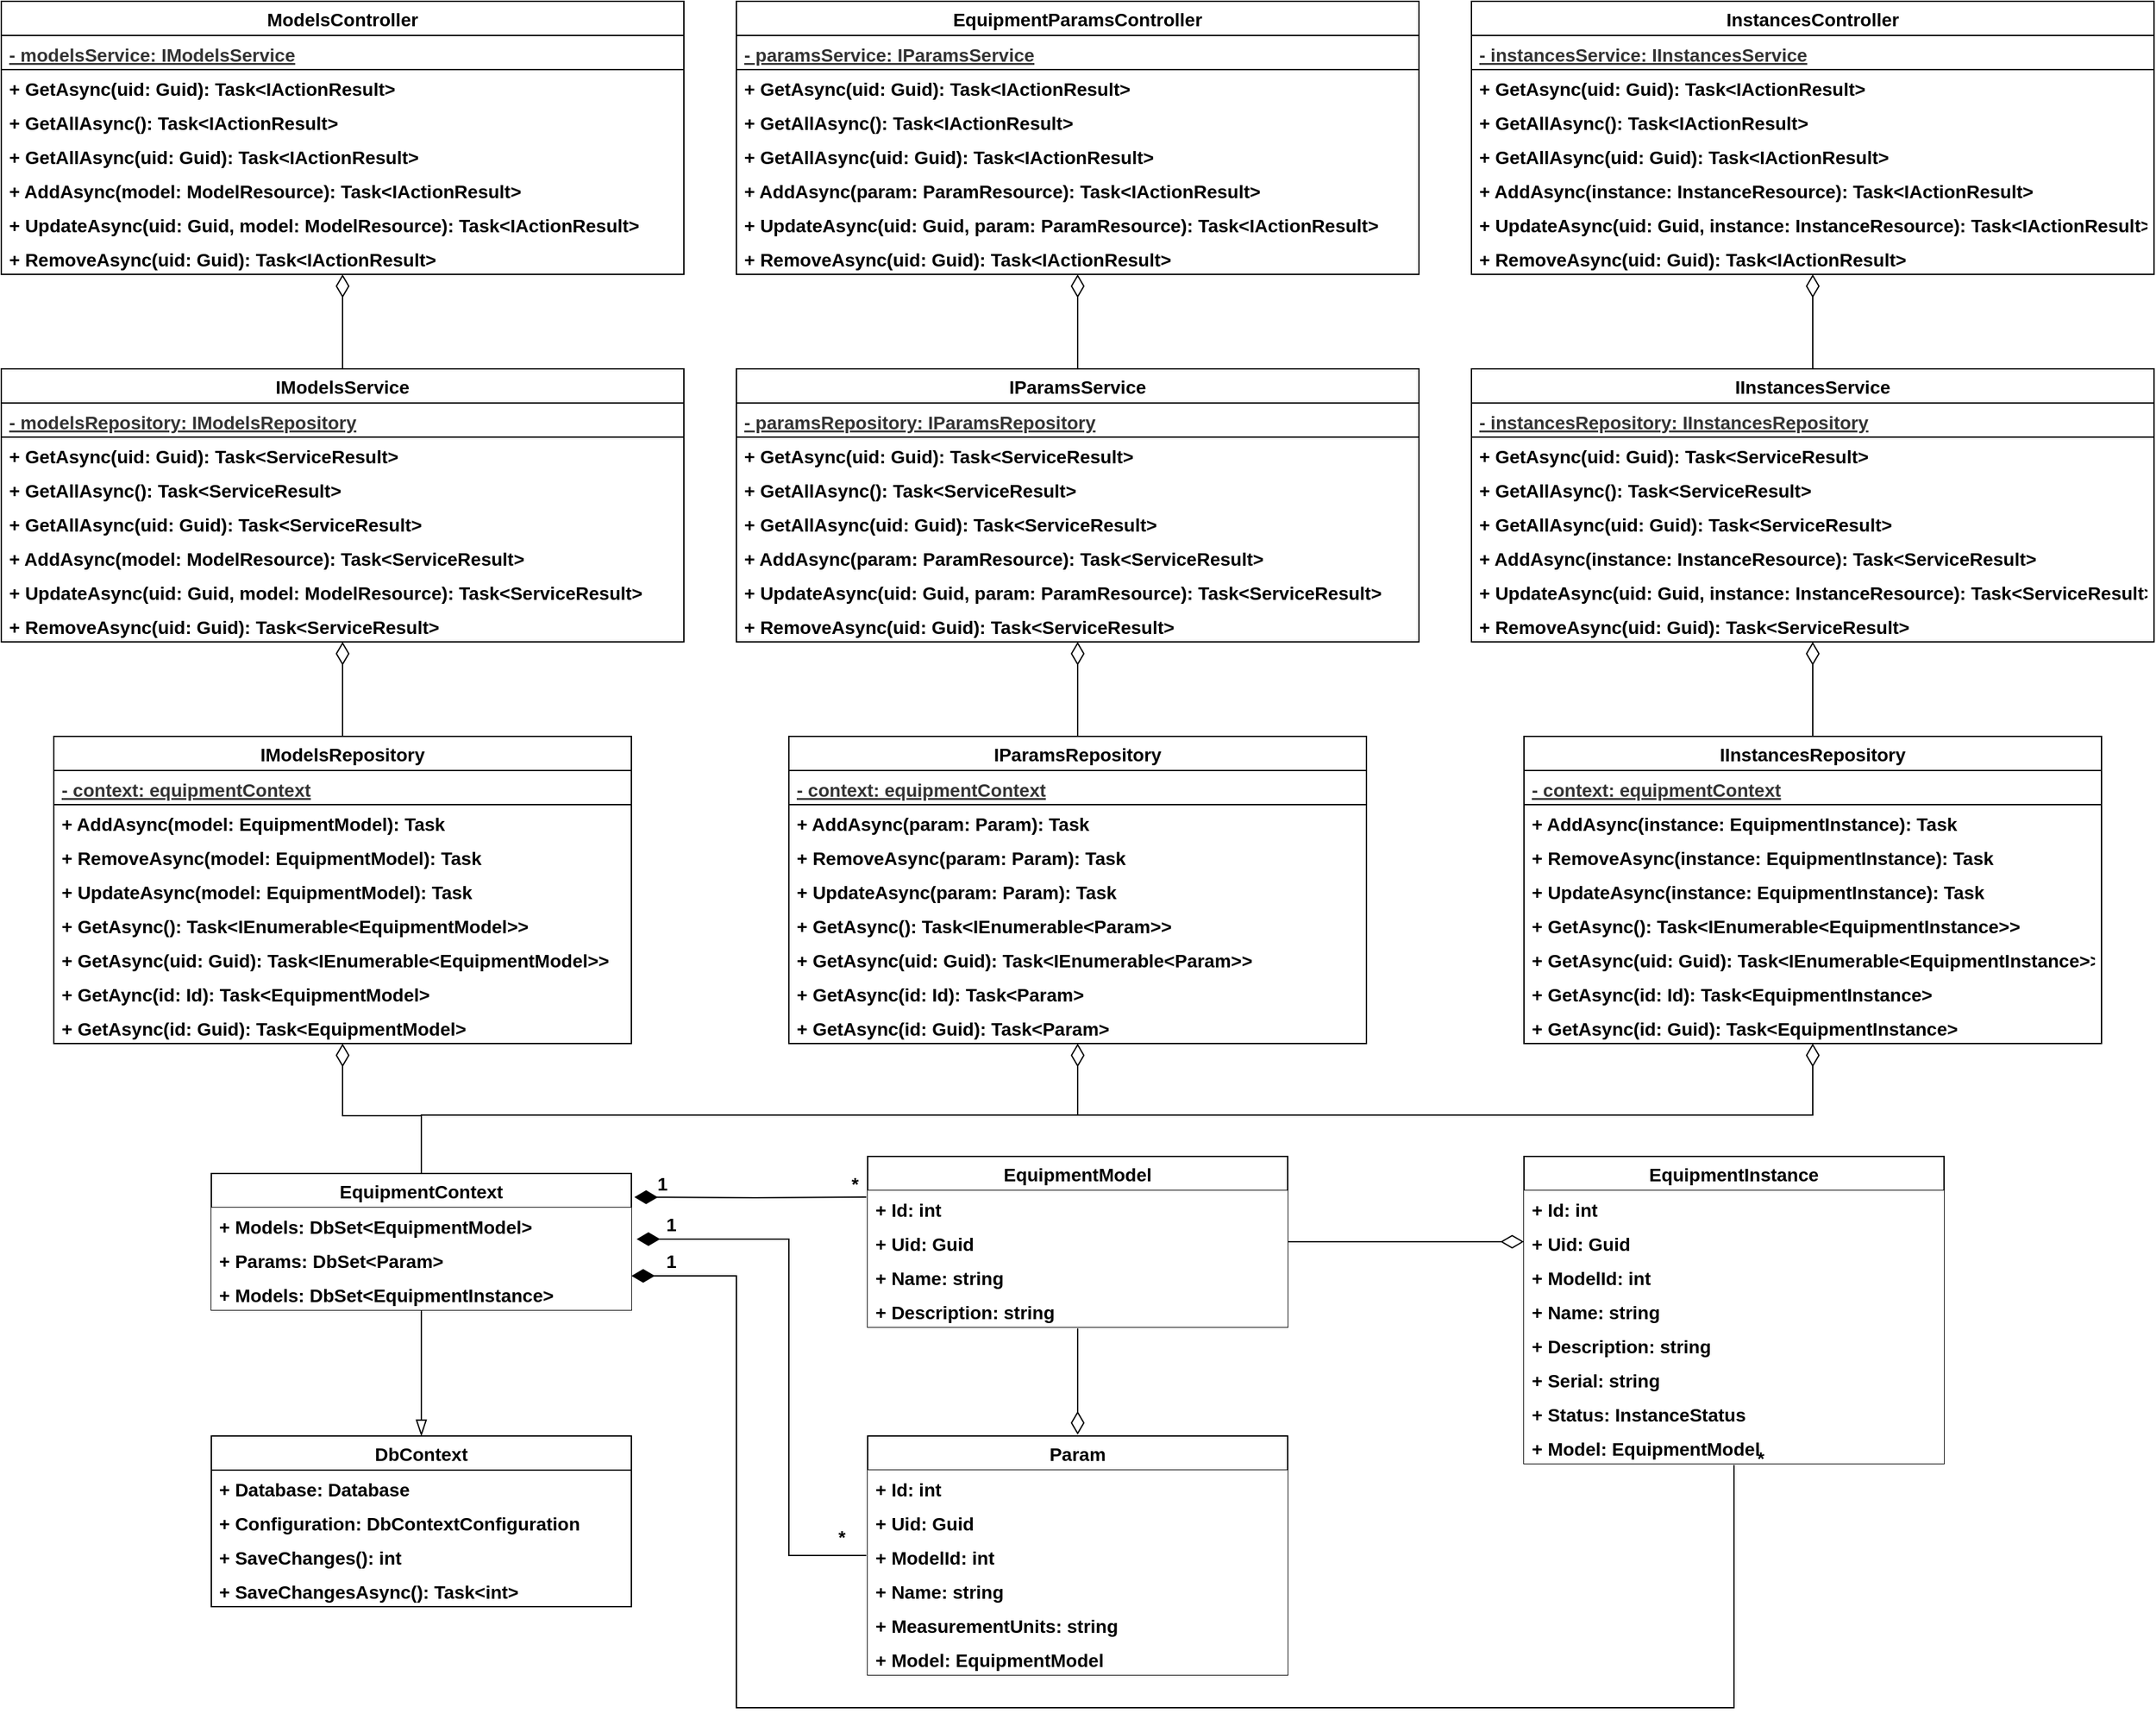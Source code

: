 <mxfile version="14.6.13" type="device"><diagram id="7_gvXvkW-Xf_Sy-OMR4_" name="Page-1"><mxGraphModel dx="1822" dy="1635" grid="1" gridSize="10" guides="1" tooltips="1" connect="1" arrows="1" fold="1" page="0" pageScale="1" pageWidth="827" pageHeight="1169" math="0" shadow="0"><root><mxCell id="0"/><mxCell id="1" parent="0"/><mxCell id="xaV4tCiz5OPvKNjIcxrJ-36" value="ModelsController" style="swimlane;fontStyle=1;childLayout=stackLayout;horizontal=1;startSize=26;horizontalStack=0;resizeParent=1;resizeParentMax=0;resizeLast=0;collapsible=1;marginBottom=0;fontSize=14;" parent="1" vertex="1"><mxGeometry x="-320" y="-560" width="520" height="208" as="geometry"/></mxCell><mxCell id="xaV4tCiz5OPvKNjIcxrJ-37" value="- modelsService: IModelsService" style="text;align=left;verticalAlign=top;spacingLeft=4;spacingRight=4;overflow=hidden;rotatable=0;points=[[0,0.5],[1,0.5]];portConstraint=eastwest;fontStyle=5;fontSize=14;rounded=0;fontColor=#333333;strokeColor=#000000;fillColor=#FFFFFF;" parent="xaV4tCiz5OPvKNjIcxrJ-36" vertex="1"><mxGeometry y="26" width="520" height="26" as="geometry"/></mxCell><mxCell id="xaV4tCiz5OPvKNjIcxrJ-79" value="+ GetAsync(uid: Guid): Task&lt;IActionResult&gt;" style="text;strokeColor=none;fillColor=none;align=left;verticalAlign=top;spacingLeft=4;spacingRight=4;overflow=hidden;rotatable=0;points=[[0,0.5],[1,0.5]];portConstraint=eastwest;fontStyle=1;fontSize=14;" parent="xaV4tCiz5OPvKNjIcxrJ-36" vertex="1"><mxGeometry y="52" width="520" height="26" as="geometry"/></mxCell><mxCell id="36hg_cchP5V8dcDMVid3-4" value="+ GetAllAsync(): Task&lt;IActionResult&gt;" style="text;strokeColor=none;fillColor=none;align=left;verticalAlign=top;spacingLeft=4;spacingRight=4;overflow=hidden;rotatable=0;points=[[0,0.5],[1,0.5]];portConstraint=eastwest;fontStyle=1;fontSize=14;" parent="xaV4tCiz5OPvKNjIcxrJ-36" vertex="1"><mxGeometry y="78" width="520" height="26" as="geometry"/></mxCell><mxCell id="HZBa_rluVHhSFFKFOl3U-1" value="+ GetAllAsync(uid: Guid): Task&lt;IActionResult&gt;" style="text;strokeColor=none;fillColor=none;align=left;verticalAlign=top;spacingLeft=4;spacingRight=4;overflow=hidden;rotatable=0;points=[[0,0.5],[1,0.5]];portConstraint=eastwest;fontStyle=1;fontSize=14;" parent="xaV4tCiz5OPvKNjIcxrJ-36" vertex="1"><mxGeometry y="104" width="520" height="26" as="geometry"/></mxCell><mxCell id="36hg_cchP5V8dcDMVid3-3" value="+ AddAsync(model: ModelResource): Task&lt;IActionResult&gt;" style="text;strokeColor=none;fillColor=none;align=left;verticalAlign=top;spacingLeft=4;spacingRight=4;overflow=hidden;rotatable=0;points=[[0,0.5],[1,0.5]];portConstraint=eastwest;fontStyle=1;fontSize=14;" parent="xaV4tCiz5OPvKNjIcxrJ-36" vertex="1"><mxGeometry y="130" width="520" height="26" as="geometry"/></mxCell><mxCell id="36hg_cchP5V8dcDMVid3-2" value="+ UpdateAsync(uid: Guid, model: ModelResource): Task&lt;IActionResult&gt;" style="text;strokeColor=none;fillColor=none;align=left;verticalAlign=top;spacingLeft=4;spacingRight=4;overflow=hidden;rotatable=0;points=[[0,0.5],[1,0.5]];portConstraint=eastwest;fontStyle=1;fontSize=14;" parent="xaV4tCiz5OPvKNjIcxrJ-36" vertex="1"><mxGeometry y="156" width="520" height="26" as="geometry"/></mxCell><mxCell id="36hg_cchP5V8dcDMVid3-5" value="+ RemoveAsync(uid: Guid): Task&lt;IActionResult&gt;" style="text;strokeColor=none;fillColor=none;align=left;verticalAlign=top;spacingLeft=4;spacingRight=4;overflow=hidden;rotatable=0;points=[[0,0.5],[1,0.5]];portConstraint=eastwest;fontStyle=1;fontSize=14;" parent="xaV4tCiz5OPvKNjIcxrJ-36" vertex="1"><mxGeometry y="182" width="520" height="26" as="geometry"/></mxCell><mxCell id="36hg_cchP5V8dcDMVid3-77" style="edgeStyle=orthogonalEdgeStyle;rounded=0;orthogonalLoop=1;jettySize=auto;html=1;exitX=0.5;exitY=0;exitDx=0;exitDy=0;fontSize=14;endArrow=diamondThin;endFill=0;startSize=6;endSize=15;fontStyle=1" parent="1" source="36hg_cchP5V8dcDMVid3-13" target="36hg_cchP5V8dcDMVid3-69" edge="1"><mxGeometry relative="1" as="geometry"/></mxCell><mxCell id="36hg_cchP5V8dcDMVid3-13" value="IModelsRepository" style="swimlane;fontStyle=1;childLayout=stackLayout;horizontal=1;startSize=26;horizontalStack=0;resizeParent=1;resizeParentMax=0;resizeLast=0;collapsible=1;marginBottom=0;fontSize=14;" parent="1" vertex="1"><mxGeometry x="-280" width="440" height="234" as="geometry"/></mxCell><mxCell id="36hg_cchP5V8dcDMVid3-14" value="- context: equipmentContext" style="text;align=left;verticalAlign=top;spacingLeft=4;spacingRight=4;overflow=hidden;rotatable=0;points=[[0,0.5],[1,0.5]];portConstraint=eastwest;fontStyle=5;fontSize=14;rounded=0;fontColor=#333333;strokeColor=#000000;fillColor=#FFFFFF;" parent="36hg_cchP5V8dcDMVid3-13" vertex="1"><mxGeometry y="26" width="440" height="26" as="geometry"/></mxCell><mxCell id="36hg_cchP5V8dcDMVid3-15" value="+ AddAsync(model: EquipmentModel): Task" style="text;strokeColor=none;fillColor=none;align=left;verticalAlign=top;spacingLeft=4;spacingRight=4;overflow=hidden;rotatable=0;points=[[0,0.5],[1,0.5]];portConstraint=eastwest;fontStyle=1;fontSize=14;" parent="36hg_cchP5V8dcDMVid3-13" vertex="1"><mxGeometry y="52" width="440" height="26" as="geometry"/></mxCell><mxCell id="36hg_cchP5V8dcDMVid3-16" value="+ RemoveAsync(model: EquipmentModel): Task" style="text;strokeColor=none;fillColor=none;align=left;verticalAlign=top;spacingLeft=4;spacingRight=4;overflow=hidden;rotatable=0;points=[[0,0.5],[1,0.5]];portConstraint=eastwest;fontStyle=1;fontSize=14;" parent="36hg_cchP5V8dcDMVid3-13" vertex="1"><mxGeometry y="78" width="440" height="26" as="geometry"/></mxCell><mxCell id="36hg_cchP5V8dcDMVid3-17" value="+ UpdateAsync(model: EquipmentModel): Task" style="text;strokeColor=none;fillColor=none;align=left;verticalAlign=top;spacingLeft=4;spacingRight=4;overflow=hidden;rotatable=0;points=[[0,0.5],[1,0.5]];portConstraint=eastwest;fontStyle=1;fontSize=14;" parent="36hg_cchP5V8dcDMVid3-13" vertex="1"><mxGeometry y="104" width="440" height="26" as="geometry"/></mxCell><mxCell id="36hg_cchP5V8dcDMVid3-18" value="+ GetAsync(): Task&lt;IEnumerable&lt;EquipmentModel&gt;&gt;" style="text;strokeColor=none;fillColor=none;align=left;verticalAlign=top;spacingLeft=4;spacingRight=4;overflow=hidden;rotatable=0;points=[[0,0.5],[1,0.5]];portConstraint=eastwest;fontStyle=1;fontSize=14;" parent="36hg_cchP5V8dcDMVid3-13" vertex="1"><mxGeometry y="130" width="440" height="26" as="geometry"/></mxCell><mxCell id="HZBa_rluVHhSFFKFOl3U-15" value="+ GetAsync(uid: Guid): Task&lt;IEnumerable&lt;EquipmentModel&gt;&gt;" style="text;strokeColor=none;fillColor=none;align=left;verticalAlign=top;spacingLeft=4;spacingRight=4;overflow=hidden;rotatable=0;points=[[0,0.5],[1,0.5]];portConstraint=eastwest;fontStyle=1;fontSize=14;" parent="36hg_cchP5V8dcDMVid3-13" vertex="1"><mxGeometry y="156" width="440" height="26" as="geometry"/></mxCell><mxCell id="36hg_cchP5V8dcDMVid3-19" value="+ GetAync(id: Id): Task&lt;EquipmentModel&gt;" style="text;strokeColor=none;fillColor=none;align=left;verticalAlign=top;spacingLeft=4;spacingRight=4;overflow=hidden;rotatable=0;points=[[0,0.5],[1,0.5]];portConstraint=eastwest;fontStyle=1;fontSize=14;" parent="36hg_cchP5V8dcDMVid3-13" vertex="1"><mxGeometry y="182" width="440" height="26" as="geometry"/></mxCell><mxCell id="36hg_cchP5V8dcDMVid3-33" value="+ GetAsync(id: Guid): Task&lt;EquipmentModel&gt;" style="text;strokeColor=none;fillColor=none;align=left;verticalAlign=top;spacingLeft=4;spacingRight=4;overflow=hidden;rotatable=0;points=[[0,0.5],[1,0.5]];portConstraint=eastwest;fontStyle=1;fontSize=14;" parent="36hg_cchP5V8dcDMVid3-13" vertex="1"><mxGeometry y="208" width="440" height="26" as="geometry"/></mxCell><mxCell id="36hg_cchP5V8dcDMVid3-43" style="edgeStyle=orthogonalEdgeStyle;rounded=0;orthogonalLoop=1;jettySize=auto;html=1;endArrow=blockThin;endFill=0;fontSize=14;fontStyle=1;endSize=10;" parent="1" source="36hg_cchP5V8dcDMVid3-20" target="36hg_cchP5V8dcDMVid3-27" edge="1"><mxGeometry relative="1" as="geometry"/></mxCell><mxCell id="36hg_cchP5V8dcDMVid3-116" style="edgeStyle=orthogonalEdgeStyle;rounded=0;orthogonalLoop=1;jettySize=auto;html=1;exitX=0.5;exitY=0;exitDx=0;exitDy=0;fontSize=14;endArrow=diamondThin;endFill=0;startSize=6;endSize=15;fontStyle=1" parent="1" source="36hg_cchP5V8dcDMVid3-20" target="36hg_cchP5V8dcDMVid3-83" edge="1"><mxGeometry relative="1" as="geometry"/></mxCell><mxCell id="36hg_cchP5V8dcDMVid3-117" style="edgeStyle=orthogonalEdgeStyle;rounded=0;orthogonalLoop=1;jettySize=auto;html=1;exitX=0.5;exitY=0;exitDx=0;exitDy=0;fontSize=14;endArrow=diamondThin;endFill=0;startSize=6;endSize=15;fontStyle=1" parent="1" source="36hg_cchP5V8dcDMVid3-20" target="36hg_cchP5V8dcDMVid3-99" edge="1"><mxGeometry relative="1" as="geometry"/></mxCell><mxCell id="36hg_cchP5V8dcDMVid3-118" style="edgeStyle=orthogonalEdgeStyle;rounded=0;orthogonalLoop=1;jettySize=auto;html=1;exitX=0.5;exitY=0;exitDx=0;exitDy=0;fontSize=14;endArrow=diamondThin;endFill=0;startSize=6;endSize=15;fontStyle=1" parent="1" source="36hg_cchP5V8dcDMVid3-20" target="36hg_cchP5V8dcDMVid3-13" edge="1"><mxGeometry relative="1" as="geometry"><Array as="points"><mxPoint y="289"/><mxPoint x="-60" y="289"/></Array></mxGeometry></mxCell><mxCell id="36hg_cchP5V8dcDMVid3-20" value="EquipmentContext" style="swimlane;fontStyle=1;childLayout=stackLayout;horizontal=1;startSize=26;horizontalStack=0;resizeParent=1;resizeParentMax=0;resizeLast=0;collapsible=1;marginBottom=0;fontSize=14;" parent="1" vertex="1"><mxGeometry x="-160" y="333" width="320" height="104" as="geometry"/></mxCell><mxCell id="36hg_cchP5V8dcDMVid3-22" value="+ Models: DbSet&lt;EquipmentModel&gt;" style="text;align=left;verticalAlign=top;spacingLeft=4;spacingRight=4;overflow=hidden;rotatable=0;points=[[0,0.5],[1,0.5]];portConstraint=eastwest;fontStyle=1;fontSize=14;fillColor=#ffffff;" parent="36hg_cchP5V8dcDMVid3-20" vertex="1"><mxGeometry y="26" width="320" height="26" as="geometry"/></mxCell><mxCell id="36hg_cchP5V8dcDMVid3-80" value="+ Params: DbSet&lt;Param&gt;" style="text;align=left;verticalAlign=top;spacingLeft=4;spacingRight=4;overflow=hidden;rotatable=0;points=[[0,0.5],[1,0.5]];portConstraint=eastwest;fontStyle=1;fontSize=14;fillColor=#ffffff;" parent="36hg_cchP5V8dcDMVid3-20" vertex="1"><mxGeometry y="52" width="320" height="26" as="geometry"/></mxCell><mxCell id="36hg_cchP5V8dcDMVid3-81" value="+ Models: DbSet&lt;EquipmentInstance&gt;" style="text;align=left;verticalAlign=top;spacingLeft=4;spacingRight=4;overflow=hidden;rotatable=0;points=[[0,0.5],[1,0.5]];portConstraint=eastwest;fontStyle=1;fontSize=14;fillColor=#ffffff;" parent="36hg_cchP5V8dcDMVid3-20" vertex="1"><mxGeometry y="78" width="320" height="26" as="geometry"/></mxCell><mxCell id="36hg_cchP5V8dcDMVid3-27" value="DbContext" style="swimlane;fontStyle=1;childLayout=stackLayout;horizontal=1;startSize=26;horizontalStack=0;resizeParent=1;resizeParentMax=0;resizeLast=0;collapsible=1;marginBottom=0;fontSize=14;" parent="1" vertex="1"><mxGeometry x="-160" y="533" width="320" height="130" as="geometry"/></mxCell><mxCell id="36hg_cchP5V8dcDMVid3-28" value="+ Database: Database" style="text;strokeColor=none;fillColor=none;align=left;verticalAlign=top;spacingLeft=4;spacingRight=4;overflow=hidden;rotatable=0;points=[[0,0.5],[1,0.5]];portConstraint=eastwest;fontStyle=1;fontSize=14;" parent="36hg_cchP5V8dcDMVid3-27" vertex="1"><mxGeometry y="26" width="320" height="26" as="geometry"/></mxCell><mxCell id="36hg_cchP5V8dcDMVid3-29" value="+ Configuration: DbContextConfiguration" style="text;fillColor=none;align=left;verticalAlign=top;spacingLeft=4;spacingRight=4;overflow=hidden;rotatable=0;points=[[0,0.5],[1,0.5]];portConstraint=eastwest;fontStyle=1;fontSize=14;" parent="36hg_cchP5V8dcDMVid3-27" vertex="1"><mxGeometry y="52" width="320" height="26" as="geometry"/></mxCell><mxCell id="36hg_cchP5V8dcDMVid3-34" value="+ SaveChanges(): int" style="text;strokeColor=none;fillColor=none;align=left;verticalAlign=top;spacingLeft=4;spacingRight=4;overflow=hidden;rotatable=0;points=[[0,0.5],[1,0.5]];portConstraint=eastwest;fontStyle=1;fontSize=14;" parent="36hg_cchP5V8dcDMVid3-27" vertex="1"><mxGeometry y="78" width="320" height="26" as="geometry"/></mxCell><mxCell id="36hg_cchP5V8dcDMVid3-35" value="+ SaveChangesAsync(): Task&lt;int&gt;" style="text;strokeColor=none;fillColor=none;align=left;verticalAlign=top;spacingLeft=4;spacingRight=4;overflow=hidden;rotatable=0;points=[[0,0.5],[1,0.5]];portConstraint=eastwest;fontStyle=1;fontSize=14;" parent="36hg_cchP5V8dcDMVid3-27" vertex="1"><mxGeometry y="104" width="320" height="26" as="geometry"/></mxCell><mxCell id="36hg_cchP5V8dcDMVid3-44" value="1&amp;nbsp; &amp;nbsp; &amp;nbsp; &amp;nbsp; &amp;nbsp; &amp;nbsp; &amp;nbsp; &amp;nbsp; &amp;nbsp; &amp;nbsp; &amp;nbsp; &amp;nbsp; &amp;nbsp; &amp;nbsp; &amp;nbsp; &amp;nbsp; &amp;nbsp; &amp;nbsp; *&amp;nbsp;" style="edgeStyle=orthogonalEdgeStyle;rounded=0;orthogonalLoop=1;jettySize=auto;html=1;endArrow=diamondThin;endFill=1;fontSize=14;fontStyle=1;endSize=15;entryX=1.007;entryY=0.173;entryDx=0;entryDy=0;entryPerimeter=0;" parent="1" target="36hg_cchP5V8dcDMVid3-20" edge="1"><mxGeometry x="-0.091" y="-10" relative="1" as="geometry"><mxPoint x="339" y="351" as="sourcePoint"/><mxPoint as="offset"/></mxGeometry></mxCell><mxCell id="36hg_cchP5V8dcDMVid3-142" style="edgeStyle=orthogonalEdgeStyle;rounded=0;orthogonalLoop=1;jettySize=auto;html=1;exitX=0.5;exitY=1;exitDx=0;exitDy=0;entryX=0.5;entryY=0;entryDx=0;entryDy=0;fontSize=14;endArrow=diamondThin;endFill=0;startSize=6;endSize=15;" parent="1" source="36hg_cchP5V8dcDMVid3-36" target="36hg_cchP5V8dcDMVid3-124" edge="1"><mxGeometry relative="1" as="geometry"/></mxCell><mxCell id="36hg_cchP5V8dcDMVid3-36" value="EquipmentModel" style="swimlane;fontStyle=1;childLayout=stackLayout;horizontal=1;startSize=26;horizontalStack=0;resizeParent=1;resizeParentMax=0;resizeLast=0;collapsible=1;marginBottom=0;fontSize=14;perimeterSpacing=1;" parent="1" vertex="1"><mxGeometry x="340" y="320" width="320" height="130" as="geometry"/></mxCell><mxCell id="36hg_cchP5V8dcDMVid3-37" value="+ Id: int" style="text;align=left;verticalAlign=top;spacingLeft=4;spacingRight=4;overflow=hidden;rotatable=0;points=[[0,0.5],[1,0.5]];portConstraint=eastwest;fontStyle=1;fontSize=14;fillColor=#ffffff;" parent="36hg_cchP5V8dcDMVid3-36" vertex="1"><mxGeometry y="26" width="320" height="26" as="geometry"/></mxCell><mxCell id="36hg_cchP5V8dcDMVid3-38" value="+ Uid: Guid" style="text;align=left;verticalAlign=top;spacingLeft=4;spacingRight=4;overflow=hidden;rotatable=0;points=[[0,0.5],[1,0.5]];portConstraint=eastwest;fontStyle=1;fontSize=14;fillColor=#ffffff;" parent="36hg_cchP5V8dcDMVid3-36" vertex="1"><mxGeometry y="52" width="320" height="26" as="geometry"/></mxCell><mxCell id="36hg_cchP5V8dcDMVid3-41" value="+ Name: string" style="text;align=left;verticalAlign=top;spacingLeft=4;spacingRight=4;overflow=hidden;rotatable=0;points=[[0,0.5],[1,0.5]];portConstraint=eastwest;fontStyle=1;fontSize=14;fillColor=#ffffff;" parent="36hg_cchP5V8dcDMVid3-36" vertex="1"><mxGeometry y="78" width="320" height="26" as="geometry"/></mxCell><mxCell id="36hg_cchP5V8dcDMVid3-40" value="+ Description: string" style="text;align=left;verticalAlign=top;spacingLeft=4;spacingRight=4;overflow=hidden;rotatable=0;points=[[0,0.5],[1,0.5]];portConstraint=eastwest;fontStyle=1;fontSize=14;fillColor=#ffffff;" parent="36hg_cchP5V8dcDMVid3-36" vertex="1"><mxGeometry y="104" width="320" height="26" as="geometry"/></mxCell><mxCell id="36hg_cchP5V8dcDMVid3-48" value="EquipmentParamsController" style="swimlane;fontStyle=1;childLayout=stackLayout;horizontal=1;startSize=26;horizontalStack=0;resizeParent=1;resizeParentMax=0;resizeLast=0;collapsible=1;marginBottom=0;fontSize=14;" parent="1" vertex="1"><mxGeometry x="240" y="-560" width="520" height="208" as="geometry"/></mxCell><mxCell id="36hg_cchP5V8dcDMVid3-49" value="- paramsService: IParamsService" style="text;align=left;verticalAlign=top;spacingLeft=4;spacingRight=4;overflow=hidden;rotatable=0;points=[[0,0.5],[1,0.5]];portConstraint=eastwest;fontStyle=5;fontSize=14;rounded=0;fontColor=#333333;strokeColor=#000000;fillColor=#FFFFFF;" parent="36hg_cchP5V8dcDMVid3-48" vertex="1"><mxGeometry y="26" width="520" height="26" as="geometry"/></mxCell><mxCell id="36hg_cchP5V8dcDMVid3-50" value="+ GetAsync(uid: Guid): Task&lt;IActionResult&gt;" style="text;strokeColor=none;fillColor=none;align=left;verticalAlign=top;spacingLeft=4;spacingRight=4;overflow=hidden;rotatable=0;points=[[0,0.5],[1,0.5]];portConstraint=eastwest;fontStyle=1;fontSize=14;" parent="36hg_cchP5V8dcDMVid3-48" vertex="1"><mxGeometry y="52" width="520" height="26" as="geometry"/></mxCell><mxCell id="36hg_cchP5V8dcDMVid3-51" value="+ GetAllAsync(): Task&lt;IActionResult&gt;" style="text;strokeColor=none;fillColor=none;align=left;verticalAlign=top;spacingLeft=4;spacingRight=4;overflow=hidden;rotatable=0;points=[[0,0.5],[1,0.5]];portConstraint=eastwest;fontStyle=1;fontSize=14;" parent="36hg_cchP5V8dcDMVid3-48" vertex="1"><mxGeometry y="78" width="520" height="26" as="geometry"/></mxCell><mxCell id="HZBa_rluVHhSFFKFOl3U-2" value="+ GetAllAsync(uid: Guid): Task&lt;IActionResult&gt;" style="text;strokeColor=none;fillColor=none;align=left;verticalAlign=top;spacingLeft=4;spacingRight=4;overflow=hidden;rotatable=0;points=[[0,0.5],[1,0.5]];portConstraint=eastwest;fontStyle=1;fontSize=14;" parent="36hg_cchP5V8dcDMVid3-48" vertex="1"><mxGeometry y="104" width="520" height="26" as="geometry"/></mxCell><mxCell id="36hg_cchP5V8dcDMVid3-52" value="+ AddAsync(param: ParamResource): Task&lt;IActionResult&gt;" style="text;strokeColor=none;fillColor=none;align=left;verticalAlign=top;spacingLeft=4;spacingRight=4;overflow=hidden;rotatable=0;points=[[0,0.5],[1,0.5]];portConstraint=eastwest;fontStyle=1;fontSize=14;" parent="36hg_cchP5V8dcDMVid3-48" vertex="1"><mxGeometry y="130" width="520" height="26" as="geometry"/></mxCell><mxCell id="36hg_cchP5V8dcDMVid3-53" value="+ UpdateAsync(uid: Guid, param: ParamResource): Task&lt;IActionResult&gt;" style="text;strokeColor=none;fillColor=none;align=left;verticalAlign=top;spacingLeft=4;spacingRight=4;overflow=hidden;rotatable=0;points=[[0,0.5],[1,0.5]];portConstraint=eastwest;fontStyle=1;fontSize=14;" parent="36hg_cchP5V8dcDMVid3-48" vertex="1"><mxGeometry y="156" width="520" height="26" as="geometry"/></mxCell><mxCell id="36hg_cchP5V8dcDMVid3-54" value="+ RemoveAsync(uid: Guid): Task&lt;IActionResult&gt;" style="text;strokeColor=none;fillColor=none;align=left;verticalAlign=top;spacingLeft=4;spacingRight=4;overflow=hidden;rotatable=0;points=[[0,0.5],[1,0.5]];portConstraint=eastwest;fontStyle=1;fontSize=14;" parent="36hg_cchP5V8dcDMVid3-48" vertex="1"><mxGeometry y="182" width="520" height="26" as="geometry"/></mxCell><mxCell id="36hg_cchP5V8dcDMVid3-55" value="InstancesController" style="swimlane;fontStyle=1;childLayout=stackLayout;horizontal=1;startSize=26;horizontalStack=0;resizeParent=1;resizeParentMax=0;resizeLast=0;collapsible=1;marginBottom=0;fontSize=14;" parent="1" vertex="1"><mxGeometry x="800" y="-560" width="520" height="208" as="geometry"/></mxCell><mxCell id="36hg_cchP5V8dcDMVid3-56" value="- instancesService: IInstancesService" style="text;align=left;verticalAlign=top;spacingLeft=4;spacingRight=4;overflow=hidden;rotatable=0;points=[[0,0.5],[1,0.5]];portConstraint=eastwest;fontStyle=5;fontSize=14;rounded=0;fontColor=#333333;strokeColor=#000000;fillColor=#FFFFFF;" parent="36hg_cchP5V8dcDMVid3-55" vertex="1"><mxGeometry y="26" width="520" height="26" as="geometry"/></mxCell><mxCell id="36hg_cchP5V8dcDMVid3-57" value="+ GetAsync(uid: Guid): Task&lt;IActionResult&gt;" style="text;strokeColor=none;fillColor=none;align=left;verticalAlign=top;spacingLeft=4;spacingRight=4;overflow=hidden;rotatable=0;points=[[0,0.5],[1,0.5]];portConstraint=eastwest;fontStyle=1;fontSize=14;" parent="36hg_cchP5V8dcDMVid3-55" vertex="1"><mxGeometry y="52" width="520" height="26" as="geometry"/></mxCell><mxCell id="36hg_cchP5V8dcDMVid3-58" value="+ GetAllAsync(): Task&lt;IActionResult&gt;" style="text;strokeColor=none;fillColor=none;align=left;verticalAlign=top;spacingLeft=4;spacingRight=4;overflow=hidden;rotatable=0;points=[[0,0.5],[1,0.5]];portConstraint=eastwest;fontStyle=1;fontSize=14;" parent="36hg_cchP5V8dcDMVid3-55" vertex="1"><mxGeometry y="78" width="520" height="26" as="geometry"/></mxCell><mxCell id="HZBa_rluVHhSFFKFOl3U-3" value="+ GetAllAsync(uid: Guid): Task&lt;IActionResult&gt;" style="text;strokeColor=none;fillColor=none;align=left;verticalAlign=top;spacingLeft=4;spacingRight=4;overflow=hidden;rotatable=0;points=[[0,0.5],[1,0.5]];portConstraint=eastwest;fontStyle=1;fontSize=14;" parent="36hg_cchP5V8dcDMVid3-55" vertex="1"><mxGeometry y="104" width="520" height="26" as="geometry"/></mxCell><mxCell id="36hg_cchP5V8dcDMVid3-59" value="+ AddAsync(instance: InstanceResource): Task&lt;IActionResult&gt;" style="text;strokeColor=none;fillColor=none;align=left;verticalAlign=top;spacingLeft=4;spacingRight=4;overflow=hidden;rotatable=0;points=[[0,0.5],[1,0.5]];portConstraint=eastwest;fontStyle=1;fontSize=14;" parent="36hg_cchP5V8dcDMVid3-55" vertex="1"><mxGeometry y="130" width="520" height="26" as="geometry"/></mxCell><mxCell id="36hg_cchP5V8dcDMVid3-60" value="+ UpdateAsync(uid: Guid, instance: InstanceResource): Task&lt;IActionResult&gt;" style="text;strokeColor=none;fillColor=none;align=left;verticalAlign=top;spacingLeft=4;spacingRight=4;overflow=hidden;rotatable=0;points=[[0,0.5],[1,0.5]];portConstraint=eastwest;fontStyle=1;fontSize=14;" parent="36hg_cchP5V8dcDMVid3-55" vertex="1"><mxGeometry y="156" width="520" height="26" as="geometry"/></mxCell><mxCell id="36hg_cchP5V8dcDMVid3-61" value="+ RemoveAsync(uid: Guid): Task&lt;IActionResult&gt;" style="text;strokeColor=none;fillColor=none;align=left;verticalAlign=top;spacingLeft=4;spacingRight=4;overflow=hidden;rotatable=0;points=[[0,0.5],[1,0.5]];portConstraint=eastwest;fontStyle=1;fontSize=14;" parent="36hg_cchP5V8dcDMVid3-55" vertex="1"><mxGeometry y="182" width="520" height="26" as="geometry"/></mxCell><mxCell id="36hg_cchP5V8dcDMVid3-76" style="edgeStyle=orthogonalEdgeStyle;rounded=0;orthogonalLoop=1;jettySize=auto;html=1;exitX=0.5;exitY=0;exitDx=0;exitDy=0;fontSize=14;endArrow=diamondThin;endFill=0;startSize=6;endSize=15;fontStyle=1" parent="1" source="36hg_cchP5V8dcDMVid3-69" target="xaV4tCiz5OPvKNjIcxrJ-36" edge="1"><mxGeometry relative="1" as="geometry"/></mxCell><mxCell id="36hg_cchP5V8dcDMVid3-69" value="IModelsService" style="swimlane;fontStyle=1;childLayout=stackLayout;horizontal=1;startSize=26;horizontalStack=0;resizeParent=1;resizeParentMax=0;resizeLast=0;collapsible=1;marginBottom=0;fontSize=14;" parent="1" vertex="1"><mxGeometry x="-320" y="-280" width="520" height="208" as="geometry"/></mxCell><mxCell id="36hg_cchP5V8dcDMVid3-70" value="- modelsRepository: IModelsRepository" style="text;align=left;verticalAlign=top;spacingLeft=4;spacingRight=4;overflow=hidden;rotatable=0;points=[[0,0.5],[1,0.5]];portConstraint=eastwest;fontStyle=5;fontSize=14;rounded=0;fontColor=#333333;strokeColor=#000000;fillColor=#FFFFFF;" parent="36hg_cchP5V8dcDMVid3-69" vertex="1"><mxGeometry y="26" width="520" height="26" as="geometry"/></mxCell><mxCell id="36hg_cchP5V8dcDMVid3-71" value="+ GetAsync(uid: Guid): Task&lt;ServiceResult&gt;" style="text;strokeColor=none;fillColor=none;align=left;verticalAlign=top;spacingLeft=4;spacingRight=4;overflow=hidden;rotatable=0;points=[[0,0.5],[1,0.5]];portConstraint=eastwest;fontStyle=1;fontSize=14;" parent="36hg_cchP5V8dcDMVid3-69" vertex="1"><mxGeometry y="52" width="520" height="26" as="geometry"/></mxCell><mxCell id="36hg_cchP5V8dcDMVid3-72" value="+ GetAllAsync(): Task&lt;ServiceResult&gt;" style="text;strokeColor=none;fillColor=none;align=left;verticalAlign=top;spacingLeft=4;spacingRight=4;overflow=hidden;rotatable=0;points=[[0,0.5],[1,0.5]];portConstraint=eastwest;fontStyle=1;fontSize=14;" parent="36hg_cchP5V8dcDMVid3-69" vertex="1"><mxGeometry y="78" width="520" height="26" as="geometry"/></mxCell><mxCell id="HZBa_rluVHhSFFKFOl3U-4" value="+ GetAllAsync(uid: Guid): Task&lt;ServiceResult&gt;" style="text;strokeColor=none;fillColor=none;align=left;verticalAlign=top;spacingLeft=4;spacingRight=4;overflow=hidden;rotatable=0;points=[[0,0.5],[1,0.5]];portConstraint=eastwest;fontStyle=1;fontSize=14;" parent="36hg_cchP5V8dcDMVid3-69" vertex="1"><mxGeometry y="104" width="520" height="26" as="geometry"/></mxCell><mxCell id="36hg_cchP5V8dcDMVid3-73" value="+ AddAsync(model: ModelResource): Task&lt;ServiceResult&gt;" style="text;strokeColor=none;fillColor=none;align=left;verticalAlign=top;spacingLeft=4;spacingRight=4;overflow=hidden;rotatable=0;points=[[0,0.5],[1,0.5]];portConstraint=eastwest;fontStyle=1;fontSize=14;" parent="36hg_cchP5V8dcDMVid3-69" vertex="1"><mxGeometry y="130" width="520" height="26" as="geometry"/></mxCell><mxCell id="36hg_cchP5V8dcDMVid3-74" value="+ UpdateAsync(uid: Guid, model: ModelResource): Task&lt;ServiceResult&gt;" style="text;strokeColor=none;fillColor=none;align=left;verticalAlign=top;spacingLeft=4;spacingRight=4;overflow=hidden;rotatable=0;points=[[0,0.5],[1,0.5]];portConstraint=eastwest;fontStyle=1;fontSize=14;" parent="36hg_cchP5V8dcDMVid3-69" vertex="1"><mxGeometry y="156" width="520" height="26" as="geometry"/></mxCell><mxCell id="36hg_cchP5V8dcDMVid3-75" value="+ RemoveAsync(uid: Guid): Task&lt;ServiceResult&gt;" style="text;strokeColor=none;fillColor=none;align=left;verticalAlign=top;spacingLeft=4;spacingRight=4;overflow=hidden;rotatable=0;points=[[0,0.5],[1,0.5]];portConstraint=eastwest;fontStyle=1;fontSize=14;" parent="36hg_cchP5V8dcDMVid3-69" vertex="1"><mxGeometry y="182" width="520" height="26" as="geometry"/></mxCell><mxCell id="36hg_cchP5V8dcDMVid3-82" style="edgeStyle=orthogonalEdgeStyle;rounded=0;orthogonalLoop=1;jettySize=auto;html=1;exitX=0.5;exitY=0;exitDx=0;exitDy=0;fontSize=14;endArrow=diamondThin;endFill=0;startSize=6;endSize=15;fontStyle=1" parent="1" source="36hg_cchP5V8dcDMVid3-83" target="36hg_cchP5V8dcDMVid3-91" edge="1"><mxGeometry relative="1" as="geometry"/></mxCell><mxCell id="36hg_cchP5V8dcDMVid3-83" value="IParamsRepository" style="swimlane;fontStyle=1;childLayout=stackLayout;horizontal=1;startSize=26;horizontalStack=0;resizeParent=1;resizeParentMax=0;resizeLast=0;collapsible=1;marginBottom=0;fontSize=14;" parent="1" vertex="1"><mxGeometry x="280" width="440" height="234" as="geometry"/></mxCell><mxCell id="36hg_cchP5V8dcDMVid3-84" value="- context: equipmentContext" style="text;align=left;verticalAlign=top;spacingLeft=4;spacingRight=4;overflow=hidden;rotatable=0;points=[[0,0.5],[1,0.5]];portConstraint=eastwest;fontStyle=5;fontSize=14;rounded=0;fontColor=#333333;strokeColor=#000000;fillColor=#FFFFFF;" parent="36hg_cchP5V8dcDMVid3-83" vertex="1"><mxGeometry y="26" width="440" height="26" as="geometry"/></mxCell><mxCell id="36hg_cchP5V8dcDMVid3-85" value="+ AddAsync(param: Param): Task" style="text;strokeColor=none;fillColor=none;align=left;verticalAlign=top;spacingLeft=4;spacingRight=4;overflow=hidden;rotatable=0;points=[[0,0.5],[1,0.5]];portConstraint=eastwest;fontStyle=1;fontSize=14;" parent="36hg_cchP5V8dcDMVid3-83" vertex="1"><mxGeometry y="52" width="440" height="26" as="geometry"/></mxCell><mxCell id="36hg_cchP5V8dcDMVid3-86" value="+ RemoveAsync(param: Param): Task" style="text;strokeColor=none;fillColor=none;align=left;verticalAlign=top;spacingLeft=4;spacingRight=4;overflow=hidden;rotatable=0;points=[[0,0.5],[1,0.5]];portConstraint=eastwest;fontStyle=1;fontSize=14;" parent="36hg_cchP5V8dcDMVid3-83" vertex="1"><mxGeometry y="78" width="440" height="26" as="geometry"/></mxCell><mxCell id="36hg_cchP5V8dcDMVid3-87" value="+ UpdateAsync(param: Param): Task" style="text;strokeColor=none;fillColor=none;align=left;verticalAlign=top;spacingLeft=4;spacingRight=4;overflow=hidden;rotatable=0;points=[[0,0.5],[1,0.5]];portConstraint=eastwest;fontStyle=1;fontSize=14;" parent="36hg_cchP5V8dcDMVid3-83" vertex="1"><mxGeometry y="104" width="440" height="26" as="geometry"/></mxCell><mxCell id="36hg_cchP5V8dcDMVid3-88" value="+ GetAsync(): Task&lt;IEnumerable&lt;Param&gt;&gt;" style="text;strokeColor=none;fillColor=none;align=left;verticalAlign=top;spacingLeft=4;spacingRight=4;overflow=hidden;rotatable=0;points=[[0,0.5],[1,0.5]];portConstraint=eastwest;fontStyle=1;fontSize=14;" parent="36hg_cchP5V8dcDMVid3-83" vertex="1"><mxGeometry y="130" width="440" height="26" as="geometry"/></mxCell><mxCell id="HZBa_rluVHhSFFKFOl3U-16" value="+ GetAsync(uid: Guid): Task&lt;IEnumerable&lt;Param&gt;&gt;" style="text;strokeColor=none;fillColor=none;align=left;verticalAlign=top;spacingLeft=4;spacingRight=4;overflow=hidden;rotatable=0;points=[[0,0.5],[1,0.5]];portConstraint=eastwest;fontStyle=1;fontSize=14;" parent="36hg_cchP5V8dcDMVid3-83" vertex="1"><mxGeometry y="156" width="440" height="26" as="geometry"/></mxCell><mxCell id="36hg_cchP5V8dcDMVid3-89" value="+ GetAsync(id: Id): Task&lt;Param&gt;" style="text;strokeColor=none;fillColor=none;align=left;verticalAlign=top;spacingLeft=4;spacingRight=4;overflow=hidden;rotatable=0;points=[[0,0.5],[1,0.5]];portConstraint=eastwest;fontStyle=1;fontSize=14;" parent="36hg_cchP5V8dcDMVid3-83" vertex="1"><mxGeometry y="182" width="440" height="26" as="geometry"/></mxCell><mxCell id="36hg_cchP5V8dcDMVid3-90" value="+ GetAsync(id: Guid): Task&lt;Param&gt;" style="text;strokeColor=none;fillColor=none;align=left;verticalAlign=top;spacingLeft=4;spacingRight=4;overflow=hidden;rotatable=0;points=[[0,0.5],[1,0.5]];portConstraint=eastwest;fontStyle=1;fontSize=14;" parent="36hg_cchP5V8dcDMVid3-83" vertex="1"><mxGeometry y="208" width="440" height="26" as="geometry"/></mxCell><mxCell id="36hg_cchP5V8dcDMVid3-114" style="edgeStyle=orthogonalEdgeStyle;rounded=0;orthogonalLoop=1;jettySize=auto;html=1;exitX=0.5;exitY=0;exitDx=0;exitDy=0;fontSize=14;endArrow=diamondThin;endFill=0;startSize=6;endSize=15;fontStyle=1" parent="1" source="36hg_cchP5V8dcDMVid3-91" target="36hg_cchP5V8dcDMVid3-48" edge="1"><mxGeometry relative="1" as="geometry"/></mxCell><mxCell id="36hg_cchP5V8dcDMVid3-91" value="IParamsService" style="swimlane;fontStyle=1;childLayout=stackLayout;horizontal=1;startSize=26;horizontalStack=0;resizeParent=1;resizeParentMax=0;resizeLast=0;collapsible=1;marginBottom=0;fontSize=14;" parent="1" vertex="1"><mxGeometry x="240" y="-280" width="520" height="208" as="geometry"/></mxCell><mxCell id="36hg_cchP5V8dcDMVid3-92" value="- paramsRepository: IParamsRepository" style="text;align=left;verticalAlign=top;spacingLeft=4;spacingRight=4;overflow=hidden;rotatable=0;points=[[0,0.5],[1,0.5]];portConstraint=eastwest;fontStyle=5;fontSize=14;rounded=0;fontColor=#333333;strokeColor=#000000;fillColor=#FFFFFF;" parent="36hg_cchP5V8dcDMVid3-91" vertex="1"><mxGeometry y="26" width="520" height="26" as="geometry"/></mxCell><mxCell id="36hg_cchP5V8dcDMVid3-93" value="+ GetAsync(uid: Guid): Task&lt;ServiceResult&gt;" style="text;strokeColor=none;fillColor=none;align=left;verticalAlign=top;spacingLeft=4;spacingRight=4;overflow=hidden;rotatable=0;points=[[0,0.5],[1,0.5]];portConstraint=eastwest;fontStyle=1;fontSize=14;" parent="36hg_cchP5V8dcDMVid3-91" vertex="1"><mxGeometry y="52" width="520" height="26" as="geometry"/></mxCell><mxCell id="36hg_cchP5V8dcDMVid3-94" value="+ GetAllAsync(): Task&lt;ServiceResult&gt;" style="text;strokeColor=none;fillColor=none;align=left;verticalAlign=top;spacingLeft=4;spacingRight=4;overflow=hidden;rotatable=0;points=[[0,0.5],[1,0.5]];portConstraint=eastwest;fontStyle=1;fontSize=14;" parent="36hg_cchP5V8dcDMVid3-91" vertex="1"><mxGeometry y="78" width="520" height="26" as="geometry"/></mxCell><mxCell id="HZBa_rluVHhSFFKFOl3U-13" value="+ GetAllAsync(uid: Guid): Task&lt;ServiceResult&gt;" style="text;strokeColor=none;fillColor=none;align=left;verticalAlign=top;spacingLeft=4;spacingRight=4;overflow=hidden;rotatable=0;points=[[0,0.5],[1,0.5]];portConstraint=eastwest;fontStyle=1;fontSize=14;" parent="36hg_cchP5V8dcDMVid3-91" vertex="1"><mxGeometry y="104" width="520" height="26" as="geometry"/></mxCell><mxCell id="36hg_cchP5V8dcDMVid3-95" value="+ AddAsync(param: ParamResource): Task&lt;ServiceResult&gt;" style="text;strokeColor=none;fillColor=none;align=left;verticalAlign=top;spacingLeft=4;spacingRight=4;overflow=hidden;rotatable=0;points=[[0,0.5],[1,0.5]];portConstraint=eastwest;fontStyle=1;fontSize=14;" parent="36hg_cchP5V8dcDMVid3-91" vertex="1"><mxGeometry y="130" width="520" height="26" as="geometry"/></mxCell><mxCell id="36hg_cchP5V8dcDMVid3-96" value="+ UpdateAsync(uid: Guid, param: ParamResource): Task&lt;ServiceResult&gt;" style="text;strokeColor=none;fillColor=none;align=left;verticalAlign=top;spacingLeft=4;spacingRight=4;overflow=hidden;rotatable=0;points=[[0,0.5],[1,0.5]];portConstraint=eastwest;fontStyle=1;fontSize=14;" parent="36hg_cchP5V8dcDMVid3-91" vertex="1"><mxGeometry y="156" width="520" height="26" as="geometry"/></mxCell><mxCell id="36hg_cchP5V8dcDMVid3-97" value="+ RemoveAsync(uid: Guid): Task&lt;ServiceResult&gt;" style="text;strokeColor=none;fillColor=none;align=left;verticalAlign=top;spacingLeft=4;spacingRight=4;overflow=hidden;rotatable=0;points=[[0,0.5],[1,0.5]];portConstraint=eastwest;fontStyle=1;fontSize=14;" parent="36hg_cchP5V8dcDMVid3-91" vertex="1"><mxGeometry y="182" width="520" height="26" as="geometry"/></mxCell><mxCell id="36hg_cchP5V8dcDMVid3-98" style="edgeStyle=orthogonalEdgeStyle;rounded=0;orthogonalLoop=1;jettySize=auto;html=1;exitX=0.5;exitY=0;exitDx=0;exitDy=0;fontSize=14;endArrow=diamondThin;endFill=0;startSize=6;endSize=15;fontStyle=1" parent="1" source="36hg_cchP5V8dcDMVid3-99" target="36hg_cchP5V8dcDMVid3-107" edge="1"><mxGeometry relative="1" as="geometry"/></mxCell><mxCell id="36hg_cchP5V8dcDMVid3-99" value="IInstancesRepository" style="swimlane;fontStyle=1;childLayout=stackLayout;horizontal=1;startSize=26;horizontalStack=0;resizeParent=1;resizeParentMax=0;resizeLast=0;collapsible=1;marginBottom=0;fontSize=14;" parent="1" vertex="1"><mxGeometry x="840" width="440" height="234" as="geometry"/></mxCell><mxCell id="36hg_cchP5V8dcDMVid3-100" value="- context: equipmentContext" style="text;align=left;verticalAlign=top;spacingLeft=4;spacingRight=4;overflow=hidden;rotatable=0;points=[[0,0.5],[1,0.5]];portConstraint=eastwest;fontStyle=5;fontSize=14;rounded=0;fontColor=#333333;strokeColor=#000000;fillColor=#FFFFFF;" parent="36hg_cchP5V8dcDMVid3-99" vertex="1"><mxGeometry y="26" width="440" height="26" as="geometry"/></mxCell><mxCell id="36hg_cchP5V8dcDMVid3-101" value="+ AddAsync(instance: EquipmentInstance): Task" style="text;strokeColor=none;fillColor=none;align=left;verticalAlign=top;spacingLeft=4;spacingRight=4;overflow=hidden;rotatable=0;points=[[0,0.5],[1,0.5]];portConstraint=eastwest;fontStyle=1;fontSize=14;" parent="36hg_cchP5V8dcDMVid3-99" vertex="1"><mxGeometry y="52" width="440" height="26" as="geometry"/></mxCell><mxCell id="36hg_cchP5V8dcDMVid3-102" value="+ RemoveAsync(instance: EquipmentInstance): Task" style="text;strokeColor=none;fillColor=none;align=left;verticalAlign=top;spacingLeft=4;spacingRight=4;overflow=hidden;rotatable=0;points=[[0,0.5],[1,0.5]];portConstraint=eastwest;fontStyle=1;fontSize=14;" parent="36hg_cchP5V8dcDMVid3-99" vertex="1"><mxGeometry y="78" width="440" height="26" as="geometry"/></mxCell><mxCell id="36hg_cchP5V8dcDMVid3-103" value="+ UpdateAsync(instance: EquipmentInstance): Task" style="text;strokeColor=none;fillColor=none;align=left;verticalAlign=top;spacingLeft=4;spacingRight=4;overflow=hidden;rotatable=0;points=[[0,0.5],[1,0.5]];portConstraint=eastwest;fontStyle=1;fontSize=14;" parent="36hg_cchP5V8dcDMVid3-99" vertex="1"><mxGeometry y="104" width="440" height="26" as="geometry"/></mxCell><mxCell id="36hg_cchP5V8dcDMVid3-104" value="+ GetAsync(): Task&lt;IEnumerable&lt;EquipmentInstance&gt;&gt;" style="text;strokeColor=none;fillColor=none;align=left;verticalAlign=top;spacingLeft=4;spacingRight=4;overflow=hidden;rotatable=0;points=[[0,0.5],[1,0.5]];portConstraint=eastwest;fontStyle=1;fontSize=14;" parent="36hg_cchP5V8dcDMVid3-99" vertex="1"><mxGeometry y="130" width="440" height="26" as="geometry"/></mxCell><mxCell id="HZBa_rluVHhSFFKFOl3U-17" value="+ GetAsync(uid: Guid): Task&lt;IEnumerable&lt;EquipmentInstance&gt;&gt;" style="text;strokeColor=none;fillColor=none;align=left;verticalAlign=top;spacingLeft=4;spacingRight=4;overflow=hidden;rotatable=0;points=[[0,0.5],[1,0.5]];portConstraint=eastwest;fontStyle=1;fontSize=14;" parent="36hg_cchP5V8dcDMVid3-99" vertex="1"><mxGeometry y="156" width="440" height="26" as="geometry"/></mxCell><mxCell id="36hg_cchP5V8dcDMVid3-105" value="+ GetAsync(id: Id): Task&lt;EquipmentInstance&gt;" style="text;strokeColor=none;fillColor=none;align=left;verticalAlign=top;spacingLeft=4;spacingRight=4;overflow=hidden;rotatable=0;points=[[0,0.5],[1,0.5]];portConstraint=eastwest;fontStyle=1;fontSize=14;" parent="36hg_cchP5V8dcDMVid3-99" vertex="1"><mxGeometry y="182" width="440" height="26" as="geometry"/></mxCell><mxCell id="36hg_cchP5V8dcDMVid3-106" value="+ GetAsync(id: Guid): Task&lt;EquipmentInstance&gt;" style="text;strokeColor=none;fillColor=none;align=left;verticalAlign=top;spacingLeft=4;spacingRight=4;overflow=hidden;rotatable=0;points=[[0,0.5],[1,0.5]];portConstraint=eastwest;fontStyle=1;fontSize=14;" parent="36hg_cchP5V8dcDMVid3-99" vertex="1"><mxGeometry y="208" width="440" height="26" as="geometry"/></mxCell><mxCell id="36hg_cchP5V8dcDMVid3-115" style="edgeStyle=orthogonalEdgeStyle;rounded=0;orthogonalLoop=1;jettySize=auto;html=1;exitX=0.5;exitY=0;exitDx=0;exitDy=0;fontSize=14;endArrow=diamondThin;endFill=0;startSize=6;endSize=15;fontStyle=1" parent="1" source="36hg_cchP5V8dcDMVid3-107" target="36hg_cchP5V8dcDMVid3-55" edge="1"><mxGeometry relative="1" as="geometry"/></mxCell><mxCell id="36hg_cchP5V8dcDMVid3-107" value="IInstancesService" style="swimlane;fontStyle=1;childLayout=stackLayout;horizontal=1;startSize=26;horizontalStack=0;resizeParent=1;resizeParentMax=0;resizeLast=0;collapsible=1;marginBottom=0;fontSize=14;" parent="1" vertex="1"><mxGeometry x="800" y="-280" width="520" height="208" as="geometry"/></mxCell><mxCell id="36hg_cchP5V8dcDMVid3-108" value="- instancesRepository: IInstancesRepository" style="text;align=left;verticalAlign=top;spacingLeft=4;spacingRight=4;overflow=hidden;rotatable=0;points=[[0,0.5],[1,0.5]];portConstraint=eastwest;fontStyle=5;fontSize=14;rounded=0;fontColor=#333333;strokeColor=#000000;fillColor=#FFFFFF;" parent="36hg_cchP5V8dcDMVid3-107" vertex="1"><mxGeometry y="26" width="520" height="26" as="geometry"/></mxCell><mxCell id="36hg_cchP5V8dcDMVid3-109" value="+ GetAsync(uid: Guid): Task&lt;ServiceResult&gt;" style="text;strokeColor=none;fillColor=none;align=left;verticalAlign=top;spacingLeft=4;spacingRight=4;overflow=hidden;rotatable=0;points=[[0,0.5],[1,0.5]];portConstraint=eastwest;fontStyle=1;fontSize=14;" parent="36hg_cchP5V8dcDMVid3-107" vertex="1"><mxGeometry y="52" width="520" height="26" as="geometry"/></mxCell><mxCell id="36hg_cchP5V8dcDMVid3-110" value="+ GetAllAsync(): Task&lt;ServiceResult&gt;" style="text;strokeColor=none;fillColor=none;align=left;verticalAlign=top;spacingLeft=4;spacingRight=4;overflow=hidden;rotatable=0;points=[[0,0.5],[1,0.5]];portConstraint=eastwest;fontStyle=1;fontSize=14;" parent="36hg_cchP5V8dcDMVid3-107" vertex="1"><mxGeometry y="78" width="520" height="26" as="geometry"/></mxCell><mxCell id="HZBa_rluVHhSFFKFOl3U-14" value="+ GetAllAsync(uid: Guid): Task&lt;ServiceResult&gt;" style="text;strokeColor=none;fillColor=none;align=left;verticalAlign=top;spacingLeft=4;spacingRight=4;overflow=hidden;rotatable=0;points=[[0,0.5],[1,0.5]];portConstraint=eastwest;fontStyle=1;fontSize=14;" parent="36hg_cchP5V8dcDMVid3-107" vertex="1"><mxGeometry y="104" width="520" height="26" as="geometry"/></mxCell><mxCell id="36hg_cchP5V8dcDMVid3-111" value="+ AddAsync(instance: InstanceResource): Task&lt;ServiceResult&gt;" style="text;strokeColor=none;fillColor=none;align=left;verticalAlign=top;spacingLeft=4;spacingRight=4;overflow=hidden;rotatable=0;points=[[0,0.5],[1,0.5]];portConstraint=eastwest;fontStyle=1;fontSize=14;" parent="36hg_cchP5V8dcDMVid3-107" vertex="1"><mxGeometry y="130" width="520" height="26" as="geometry"/></mxCell><mxCell id="36hg_cchP5V8dcDMVid3-112" value="+ UpdateAsync(uid: Guid, instance: InstanceResource): Task&lt;ServiceResult&gt;" style="text;strokeColor=none;fillColor=none;align=left;verticalAlign=top;spacingLeft=4;spacingRight=4;overflow=hidden;rotatable=0;points=[[0,0.5],[1,0.5]];portConstraint=eastwest;fontStyle=1;fontSize=14;" parent="36hg_cchP5V8dcDMVid3-107" vertex="1"><mxGeometry y="156" width="520" height="26" as="geometry"/></mxCell><mxCell id="36hg_cchP5V8dcDMVid3-113" value="+ RemoveAsync(uid: Guid): Task&lt;ServiceResult&gt;" style="text;strokeColor=none;fillColor=none;align=left;verticalAlign=top;spacingLeft=4;spacingRight=4;overflow=hidden;rotatable=0;points=[[0,0.5],[1,0.5]];portConstraint=eastwest;fontStyle=1;fontSize=14;" parent="36hg_cchP5V8dcDMVid3-107" vertex="1"><mxGeometry y="182" width="520" height="26" as="geometry"/></mxCell><mxCell id="36hg_cchP5V8dcDMVid3-145" style="edgeStyle=orthogonalEdgeStyle;rounded=0;orthogonalLoop=1;jettySize=auto;html=1;exitX=0.5;exitY=1;exitDx=0;exitDy=0;fontSize=14;endArrow=diamondThin;endFill=1;startSize=6;endSize=15;entryX=1;entryY=0.75;entryDx=0;entryDy=0;" parent="1" source="36hg_cchP5V8dcDMVid3-119" target="36hg_cchP5V8dcDMVid3-20" edge="1"><mxGeometry relative="1" as="geometry"><Array as="points"><mxPoint x="1000" y="740"/><mxPoint x="240" y="740"/><mxPoint x="240" y="411"/></Array></mxGeometry></mxCell><mxCell id="36hg_cchP5V8dcDMVid3-119" value="EquipmentInstance" style="swimlane;fontStyle=1;childLayout=stackLayout;horizontal=1;startSize=26;horizontalStack=0;resizeParent=1;resizeParentMax=0;resizeLast=0;collapsible=1;marginBottom=0;fontSize=14;perimeterSpacing=1;" parent="1" vertex="1"><mxGeometry x="840" y="320" width="320" height="234" as="geometry"/></mxCell><mxCell id="36hg_cchP5V8dcDMVid3-120" value="+ Id: int" style="text;align=left;verticalAlign=top;spacingLeft=4;spacingRight=4;overflow=hidden;rotatable=0;points=[[0,0.5],[1,0.5]];portConstraint=eastwest;fontStyle=1;fontSize=14;fillColor=#ffffff;" parent="36hg_cchP5V8dcDMVid3-119" vertex="1"><mxGeometry y="26" width="320" height="26" as="geometry"/></mxCell><mxCell id="36hg_cchP5V8dcDMVid3-121" value="+ Uid: Guid" style="text;align=left;verticalAlign=top;spacingLeft=4;spacingRight=4;overflow=hidden;rotatable=0;points=[[0,0.5],[1,0.5]];portConstraint=eastwest;fontStyle=1;fontSize=14;fillColor=#ffffff;" parent="36hg_cchP5V8dcDMVid3-119" vertex="1"><mxGeometry y="52" width="320" height="26" as="geometry"/></mxCell><mxCell id="36hg_cchP5V8dcDMVid3-129" value="+ ModelId: int" style="text;align=left;verticalAlign=top;spacingLeft=4;spacingRight=4;overflow=hidden;rotatable=0;points=[[0,0.5],[1,0.5]];portConstraint=eastwest;fontStyle=1;fontSize=14;fillColor=#ffffff;" parent="36hg_cchP5V8dcDMVid3-119" vertex="1"><mxGeometry y="78" width="320" height="26" as="geometry"/></mxCell><mxCell id="36hg_cchP5V8dcDMVid3-122" value="+ Name: string" style="text;align=left;verticalAlign=top;spacingLeft=4;spacingRight=4;overflow=hidden;rotatable=0;points=[[0,0.5],[1,0.5]];portConstraint=eastwest;fontStyle=1;fontSize=14;fillColor=#ffffff;" parent="36hg_cchP5V8dcDMVid3-119" vertex="1"><mxGeometry y="104" width="320" height="26" as="geometry"/></mxCell><mxCell id="36hg_cchP5V8dcDMVid3-123" value="+ Description: string" style="text;align=left;verticalAlign=top;spacingLeft=4;spacingRight=4;overflow=hidden;rotatable=0;points=[[0,0.5],[1,0.5]];portConstraint=eastwest;fontStyle=1;fontSize=14;fillColor=#ffffff;" parent="36hg_cchP5V8dcDMVid3-119" vertex="1"><mxGeometry y="130" width="320" height="26" as="geometry"/></mxCell><mxCell id="36hg_cchP5V8dcDMVid3-132" value="+ Serial: string" style="text;align=left;verticalAlign=top;spacingLeft=4;spacingRight=4;overflow=hidden;rotatable=0;points=[[0,0.5],[1,0.5]];portConstraint=eastwest;fontStyle=1;fontSize=14;fillColor=#ffffff;" parent="36hg_cchP5V8dcDMVid3-119" vertex="1"><mxGeometry y="156" width="320" height="26" as="geometry"/></mxCell><mxCell id="gkROZVUSR6iibBKWpDpo-1" value="+ Status: InstanceStatus" style="text;align=left;verticalAlign=top;spacingLeft=4;spacingRight=4;overflow=hidden;rotatable=0;points=[[0,0.5],[1,0.5]];portConstraint=eastwest;fontStyle=1;fontSize=14;fillColor=#ffffff;" vertex="1" parent="36hg_cchP5V8dcDMVid3-119"><mxGeometry y="182" width="320" height="26" as="geometry"/></mxCell><mxCell id="36hg_cchP5V8dcDMVid3-140" value="+ Model: EquipmentModel" style="text;align=left;verticalAlign=top;spacingLeft=4;spacingRight=4;overflow=hidden;rotatable=0;points=[[0,0.5],[1,0.5]];portConstraint=eastwest;fontStyle=1;fontSize=14;fillColor=#ffffff;" parent="36hg_cchP5V8dcDMVid3-119" vertex="1"><mxGeometry y="208" width="320" height="26" as="geometry"/></mxCell><mxCell id="36hg_cchP5V8dcDMVid3-144" style="edgeStyle=orthogonalEdgeStyle;rounded=0;orthogonalLoop=1;jettySize=auto;html=1;exitX=0;exitY=0.5;exitDx=0;exitDy=0;fontSize=14;endArrow=diamondThin;endFill=1;startSize=6;endSize=15;" parent="1" source="36hg_cchP5V8dcDMVid3-124" edge="1"><mxGeometry relative="1" as="geometry"><mxPoint x="164" y="383" as="targetPoint"/><Array as="points"><mxPoint x="280" y="624"/><mxPoint x="280" y="383"/></Array></mxGeometry></mxCell><mxCell id="36hg_cchP5V8dcDMVid3-146" value="&lt;b&gt;1&lt;/b&gt;" style="edgeLabel;html=1;align=center;verticalAlign=middle;resizable=0;points=[];fontSize=14;" parent="36hg_cchP5V8dcDMVid3-144" vertex="1" connectable="0"><mxGeometry x="0.635" y="2" relative="1" as="geometry"><mxPoint x="-50" y="-13" as="offset"/></mxGeometry></mxCell><mxCell id="36hg_cchP5V8dcDMVid3-124" value="Param" style="swimlane;fontStyle=1;childLayout=stackLayout;horizontal=1;startSize=26;horizontalStack=0;resizeParent=1;resizeParentMax=0;resizeLast=0;collapsible=1;marginBottom=0;fontSize=14;perimeterSpacing=1;" parent="1" vertex="1"><mxGeometry x="340" y="533" width="320" height="182" as="geometry"/></mxCell><mxCell id="36hg_cchP5V8dcDMVid3-125" value="+ Id: int" style="text;align=left;verticalAlign=top;spacingLeft=4;spacingRight=4;overflow=hidden;rotatable=0;points=[[0,0.5],[1,0.5]];portConstraint=eastwest;fontStyle=1;fontSize=14;fillColor=#ffffff;" parent="36hg_cchP5V8dcDMVid3-124" vertex="1"><mxGeometry y="26" width="320" height="26" as="geometry"/></mxCell><mxCell id="36hg_cchP5V8dcDMVid3-126" value="+ Uid: Guid" style="text;align=left;verticalAlign=top;spacingLeft=4;spacingRight=4;overflow=hidden;rotatable=0;points=[[0,0.5],[1,0.5]];portConstraint=eastwest;fontStyle=1;fontSize=14;fillColor=#ffffff;" parent="36hg_cchP5V8dcDMVid3-124" vertex="1"><mxGeometry y="52" width="320" height="26" as="geometry"/></mxCell><mxCell id="36hg_cchP5V8dcDMVid3-127" value="+ ModelId: int" style="text;align=left;verticalAlign=top;spacingLeft=4;spacingRight=4;overflow=hidden;rotatable=0;points=[[0,0.5],[1,0.5]];portConstraint=eastwest;fontStyle=1;fontSize=14;fillColor=#ffffff;" parent="36hg_cchP5V8dcDMVid3-124" vertex="1"><mxGeometry y="78" width="320" height="26" as="geometry"/></mxCell><mxCell id="36hg_cchP5V8dcDMVid3-128" value="+ Name: string" style="text;align=left;verticalAlign=top;spacingLeft=4;spacingRight=4;overflow=hidden;rotatable=0;points=[[0,0.5],[1,0.5]];portConstraint=eastwest;fontStyle=1;fontSize=14;fillColor=#ffffff;" parent="36hg_cchP5V8dcDMVid3-124" vertex="1"><mxGeometry y="104" width="320" height="26" as="geometry"/></mxCell><mxCell id="36hg_cchP5V8dcDMVid3-138" value="+ MeasurementUnits: string" style="text;align=left;verticalAlign=top;spacingLeft=4;spacingRight=4;overflow=hidden;rotatable=0;points=[[0,0.5],[1,0.5]];portConstraint=eastwest;fontStyle=1;fontSize=14;fillColor=#ffffff;" parent="36hg_cchP5V8dcDMVid3-124" vertex="1"><mxGeometry y="130" width="320" height="26" as="geometry"/></mxCell><mxCell id="36hg_cchP5V8dcDMVid3-141" value="+ Model: EquipmentModel" style="text;align=left;verticalAlign=top;spacingLeft=4;spacingRight=4;overflow=hidden;rotatable=0;points=[[0,0.5],[1,0.5]];portConstraint=eastwest;fontStyle=1;fontSize=14;fillColor=#ffffff;" parent="36hg_cchP5V8dcDMVid3-124" vertex="1"><mxGeometry y="156" width="320" height="26" as="geometry"/></mxCell><mxCell id="36hg_cchP5V8dcDMVid3-143" style="edgeStyle=orthogonalEdgeStyle;rounded=0;orthogonalLoop=1;jettySize=auto;html=1;exitX=1;exitY=0.5;exitDx=0;exitDy=0;entryX=0;entryY=0.5;entryDx=0;entryDy=0;fontSize=14;endArrow=diamondThin;endFill=0;startSize=6;endSize=15;" parent="1" source="36hg_cchP5V8dcDMVid3-38" target="36hg_cchP5V8dcDMVid3-121" edge="1"><mxGeometry relative="1" as="geometry"/></mxCell><mxCell id="36hg_cchP5V8dcDMVid3-147" value="&lt;b&gt;*&lt;/b&gt;" style="text;html=1;align=center;verticalAlign=middle;resizable=0;points=[];autosize=1;strokeColor=none;fontSize=14;" parent="1" vertex="1"><mxGeometry x="310" y="600" width="20" height="20" as="geometry"/></mxCell><mxCell id="36hg_cchP5V8dcDMVid3-148" value="&lt;b&gt;1&lt;/b&gt;" style="text;html=1;align=center;verticalAlign=middle;resizable=0;points=[];autosize=1;strokeColor=none;fontSize=14;" parent="1" vertex="1"><mxGeometry x="180" y="390" width="20" height="20" as="geometry"/></mxCell><mxCell id="36hg_cchP5V8dcDMVid3-151" value="&lt;b&gt;*&lt;/b&gt;" style="text;html=1;align=center;verticalAlign=middle;resizable=0;points=[];autosize=1;strokeColor=none;fontSize=14;" parent="1" vertex="1"><mxGeometry x="1010" y="540" width="20" height="20" as="geometry"/></mxCell></root></mxGraphModel></diagram></mxfile>